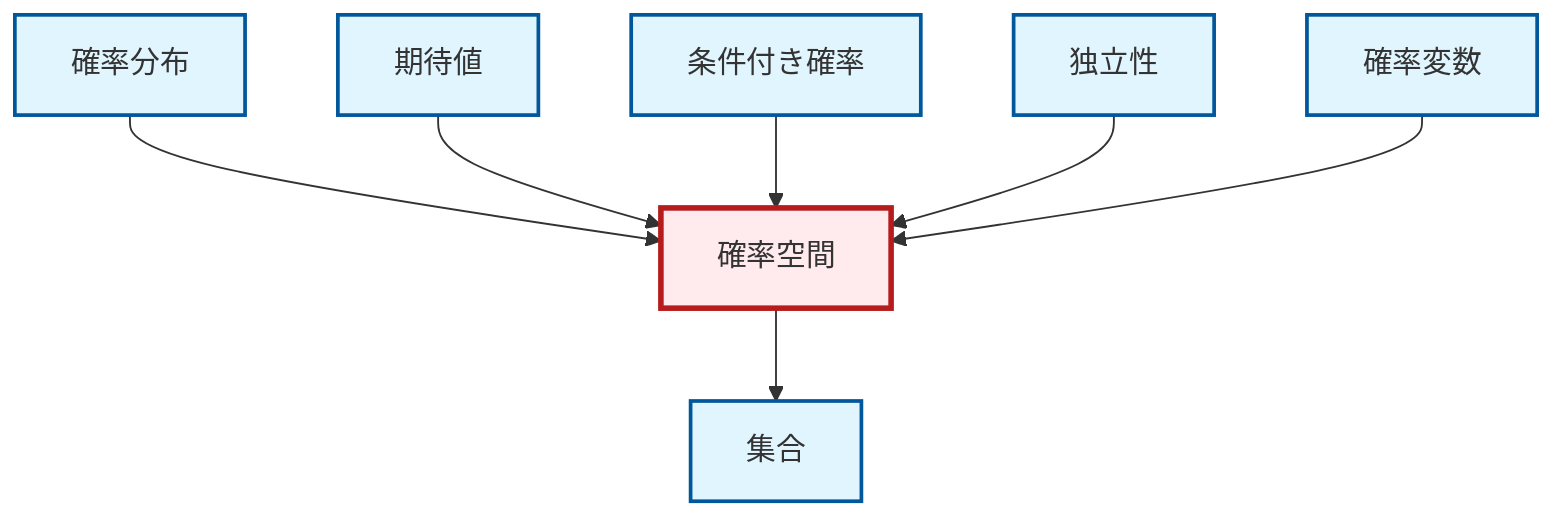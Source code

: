 graph TD
    classDef definition fill:#e1f5fe,stroke:#01579b,stroke-width:2px
    classDef theorem fill:#f3e5f5,stroke:#4a148c,stroke-width:2px
    classDef axiom fill:#fff3e0,stroke:#e65100,stroke-width:2px
    classDef example fill:#e8f5e9,stroke:#1b5e20,stroke-width:2px
    classDef current fill:#ffebee,stroke:#b71c1c,stroke-width:3px
    def-expectation["期待値"]:::definition
    def-set["集合"]:::definition
    def-probability-distribution["確率分布"]:::definition
    def-conditional-probability["条件付き確率"]:::definition
    def-probability-space["確率空間"]:::definition
    def-independence["独立性"]:::definition
    def-random-variable["確率変数"]:::definition
    def-probability-distribution --> def-probability-space
    def-expectation --> def-probability-space
    def-conditional-probability --> def-probability-space
    def-probability-space --> def-set
    def-independence --> def-probability-space
    def-random-variable --> def-probability-space
    class def-probability-space current